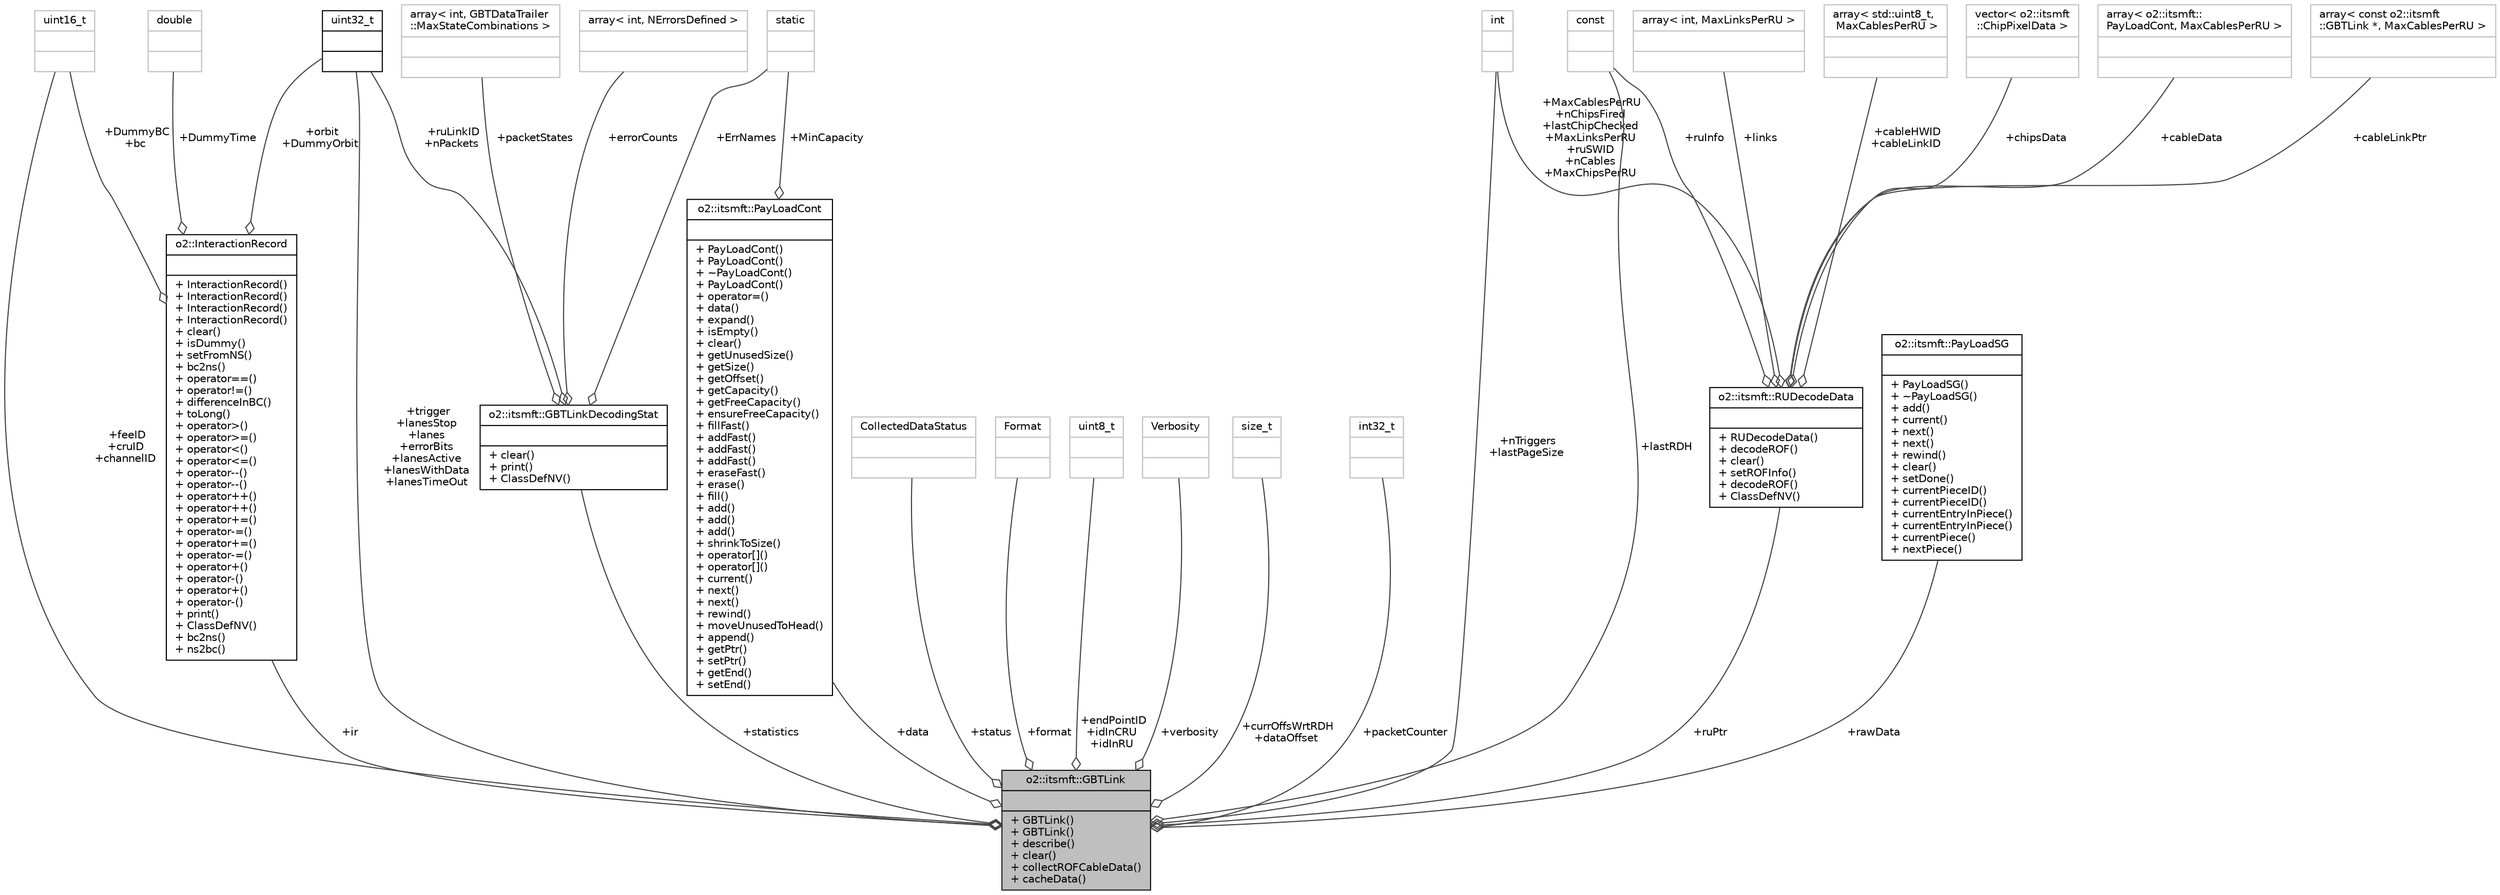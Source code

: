 digraph "o2::itsmft::GBTLink"
{
 // INTERACTIVE_SVG=YES
  bgcolor="transparent";
  edge [fontname="Helvetica",fontsize="10",labelfontname="Helvetica",labelfontsize="10"];
  node [fontname="Helvetica",fontsize="10",shape=record];
  Node1 [label="{o2::itsmft::GBTLink\n||+ GBTLink()\l+ GBTLink()\l+ describe()\l+ clear()\l+ collectROFCableData()\l+ cacheData()\l}",height=0.2,width=0.4,color="black", fillcolor="grey75", style="filled", fontcolor="black"];
  Node2 -> Node1 [color="grey25",fontsize="10",style="solid",label=" +ir" ,arrowhead="odiamond",fontname="Helvetica"];
  Node2 [label="{o2::InteractionRecord\n||+ InteractionRecord()\l+ InteractionRecord()\l+ InteractionRecord()\l+ InteractionRecord()\l+ clear()\l+ isDummy()\l+ setFromNS()\l+ bc2ns()\l+ operator==()\l+ operator!=()\l+ differenceInBC()\l+ toLong()\l+ operator\>()\l+ operator\>=()\l+ operator\<()\l+ operator\<=()\l+ operator--()\l+ operator--()\l+ operator++()\l+ operator++()\l+ operator+=()\l+ operator-=()\l+ operator+=()\l+ operator-=()\l+ operator+()\l+ operator-()\l+ operator+()\l+ operator-()\l+ print()\l+ ClassDefNV()\l+ bc2ns()\l+ ns2bc()\l}",height=0.2,width=0.4,color="black",URL="$d1/d21/structo2_1_1InteractionRecord.html"];
  Node3 -> Node2 [color="grey25",fontsize="10",style="solid",label=" +DummyTime" ,arrowhead="odiamond",fontname="Helvetica"];
  Node3 [label="{double\n||}",height=0.2,width=0.4,color="grey75"];
  Node4 -> Node2 [color="grey25",fontsize="10",style="solid",label=" +DummyBC\n+bc" ,arrowhead="odiamond",fontname="Helvetica"];
  Node4 [label="{uint16_t\n||}",height=0.2,width=0.4,color="grey75"];
  Node5 -> Node2 [color="grey25",fontsize="10",style="solid",label=" +orbit\n+DummyOrbit" ,arrowhead="odiamond",fontname="Helvetica"];
  Node5 [label="{uint32_t\n||}",height=0.2,width=0.4,color="black",URL="$d3/d87/classuint32__t.html"];
  Node4 -> Node1 [color="grey25",fontsize="10",style="solid",label=" +feeID\n+cruID\n+channelID" ,arrowhead="odiamond",fontname="Helvetica"];
  Node6 -> Node1 [color="grey25",fontsize="10",style="solid",label=" +status" ,arrowhead="odiamond",fontname="Helvetica"];
  Node6 [label="{CollectedDataStatus\n||}",height=0.2,width=0.4,color="grey75"];
  Node7 -> Node1 [color="grey25",fontsize="10",style="solid",label=" +format" ,arrowhead="odiamond",fontname="Helvetica"];
  Node7 [label="{Format\n||}",height=0.2,width=0.4,color="grey75"];
  Node8 -> Node1 [color="grey25",fontsize="10",style="solid",label=" +endPointID\n+idInCRU\n+idInRU" ,arrowhead="odiamond",fontname="Helvetica"];
  Node8 [label="{uint8_t\n||}",height=0.2,width=0.4,color="grey75"];
  Node9 -> Node1 [color="grey25",fontsize="10",style="solid",label=" +verbosity" ,arrowhead="odiamond",fontname="Helvetica"];
  Node9 [label="{Verbosity\n||}",height=0.2,width=0.4,color="grey75"];
  Node10 -> Node1 [color="grey25",fontsize="10",style="solid",label=" +currOffsWrtRDH\n+dataOffset" ,arrowhead="odiamond",fontname="Helvetica"];
  Node10 [label="{size_t\n||}",height=0.2,width=0.4,color="grey75"];
  Node11 -> Node1 [color="grey25",fontsize="10",style="solid",label=" +packetCounter" ,arrowhead="odiamond",fontname="Helvetica"];
  Node11 [label="{int32_t\n||}",height=0.2,width=0.4,color="grey75"];
  Node5 -> Node1 [color="grey25",fontsize="10",style="solid",label=" +trigger\n+lanesStop\n+lanes\n+errorBits\n+lanesActive\n+lanesWithData\n+lanesTimeOut" ,arrowhead="odiamond",fontname="Helvetica"];
  Node12 -> Node1 [color="grey25",fontsize="10",style="solid",label=" +nTriggers\n+lastPageSize" ,arrowhead="odiamond",fontname="Helvetica"];
  Node12 [label="{int\n||}",height=0.2,width=0.4,color="grey75"];
  Node13 -> Node1 [color="grey25",fontsize="10",style="solid",label=" +statistics" ,arrowhead="odiamond",fontname="Helvetica"];
  Node13 [label="{o2::itsmft::GBTLinkDecodingStat\n||+ clear()\l+ print()\l+ ClassDefNV()\l}",height=0.2,width=0.4,color="black",URL="$d1/d6f/structo2_1_1itsmft_1_1GBTLinkDecodingStat.html",tooltip="Statistics for per-link decoding. "];
  Node14 -> Node13 [color="grey25",fontsize="10",style="solid",label=" +packetStates" ,arrowhead="odiamond",fontname="Helvetica"];
  Node14 [label="{array\< int, GBTDataTrailer\l::MaxStateCombinations \>\n||}",height=0.2,width=0.4,color="grey75"];
  Node5 -> Node13 [color="grey25",fontsize="10",style="solid",label=" +ruLinkID\n+nPackets" ,arrowhead="odiamond",fontname="Helvetica"];
  Node15 -> Node13 [color="grey25",fontsize="10",style="solid",label=" +errorCounts" ,arrowhead="odiamond",fontname="Helvetica"];
  Node15 [label="{array\< int, NErrorsDefined \>\n||}",height=0.2,width=0.4,color="grey75"];
  Node16 -> Node13 [color="grey25",fontsize="10",style="solid",label=" +ErrNames" ,arrowhead="odiamond",fontname="Helvetica"];
  Node16 [label="{static\n||}",height=0.2,width=0.4,color="grey75"];
  Node17 -> Node1 [color="grey25",fontsize="10",style="solid",label=" +data" ,arrowhead="odiamond",fontname="Helvetica"];
  Node17 [label="{o2::itsmft::PayLoadCont\n||+ PayLoadCont()\l+ PayLoadCont()\l+ ~PayLoadCont()\l+ PayLoadCont()\l+ operator=()\l+ data()\l+ expand()\l+ isEmpty()\l+ clear()\l+ getUnusedSize()\l+ getSize()\l+ getOffset()\l+ getCapacity()\l+ getFreeCapacity()\l+ ensureFreeCapacity()\l+ fillFast()\l+ addFast()\l+ addFast()\l+ addFast()\l+ eraseFast()\l+ erase()\l+ fill()\l+ add()\l+ add()\l+ add()\l+ shrinkToSize()\l+ operator[]()\l+ operator[]()\l+ current()\l+ next()\l+ next()\l+ rewind()\l+ moveUnusedToHead()\l+ append()\l+ getPtr()\l+ setPtr()\l+ getEnd()\l+ setEnd()\l}",height=0.2,width=0.4,color="black",URL="$df/dd1/classo2_1_1itsmft_1_1PayLoadCont.html"];
  Node16 -> Node17 [color="grey25",fontsize="10",style="solid",label=" +MinCapacity" ,arrowhead="odiamond",fontname="Helvetica"];
  Node18 -> Node1 [color="grey25",fontsize="10",style="solid",label=" +lastRDH" ,arrowhead="odiamond",fontname="Helvetica"];
  Node18 [label="{const\n||}",height=0.2,width=0.4,color="grey75"];
  Node19 -> Node1 [color="grey25",fontsize="10",style="solid",label=" +rawData" ,arrowhead="odiamond",fontname="Helvetica"];
  Node19 [label="{o2::itsmft::PayLoadSG\n||+ PayLoadSG()\l+ ~PayLoadSG()\l+ add()\l+ current()\l+ next()\l+ next()\l+ rewind()\l+ clear()\l+ setDone()\l+ currentPieceID()\l+ currentPieceID()\l+ currentEntryInPiece()\l+ currentEntryInPiece()\l+ currentPiece()\l+ nextPiece()\l}",height=0.2,width=0.4,color="black",URL="$d6/df2/classo2_1_1itsmft_1_1PayLoadSG.html"];
  Node20 -> Node1 [color="grey25",fontsize="10",style="solid",label=" +ruPtr" ,arrowhead="odiamond",fontname="Helvetica"];
  Node20 [label="{o2::itsmft::RUDecodeData\n||+ RUDecodeData()\l+ decodeROF()\l+ clear()\l+ setROFInfo()\l+ decodeROF()\l+ ClassDefNV()\l}",height=0.2,width=0.4,color="black",URL="$d0/df7/structo2_1_1itsmft_1_1RUDecodeData.html"];
  Node21 -> Node20 [color="grey25",fontsize="10",style="solid",label=" +cableHWID\n+cableLinkID" ,arrowhead="odiamond",fontname="Helvetica"];
  Node21 [label="{array\< std::uint8_t,\l MaxCablesPerRU \>\n||}",height=0.2,width=0.4,color="grey75"];
  Node22 -> Node20 [color="grey25",fontsize="10",style="solid",label=" +chipsData" ,arrowhead="odiamond",fontname="Helvetica"];
  Node22 [label="{vector\< o2::itsmft\l::ChipPixelData \>\n||}",height=0.2,width=0.4,color="grey75"];
  Node23 -> Node20 [color="grey25",fontsize="10",style="solid",label=" +cableData" ,arrowhead="odiamond",fontname="Helvetica"];
  Node23 [label="{array\< o2::itsmft::\lPayLoadCont, MaxCablesPerRU \>\n||}",height=0.2,width=0.4,color="grey75"];
  Node24 -> Node20 [color="grey25",fontsize="10",style="solid",label=" +cableLinkPtr" ,arrowhead="odiamond",fontname="Helvetica"];
  Node24 [label="{array\< const o2::itsmft\l::GBTLink *, MaxCablesPerRU \>\n||}",height=0.2,width=0.4,color="grey75"];
  Node12 -> Node20 [color="grey25",fontsize="10",style="solid",label=" +MaxCablesPerRU\n+nChipsFired\n+lastChipChecked\n+MaxLinksPerRU\n+ruSWID\n+nCables\n+MaxChipsPerRU" ,arrowhead="odiamond",fontname="Helvetica"];
  Node25 -> Node20 [color="grey25",fontsize="10",style="solid",label=" +links" ,arrowhead="odiamond",fontname="Helvetica"];
  Node25 [label="{array\< int, MaxLinksPerRU \>\n||}",height=0.2,width=0.4,color="grey75"];
  Node18 -> Node20 [color="grey25",fontsize="10",style="solid",label=" +ruInfo" ,arrowhead="odiamond",fontname="Helvetica"];
}
